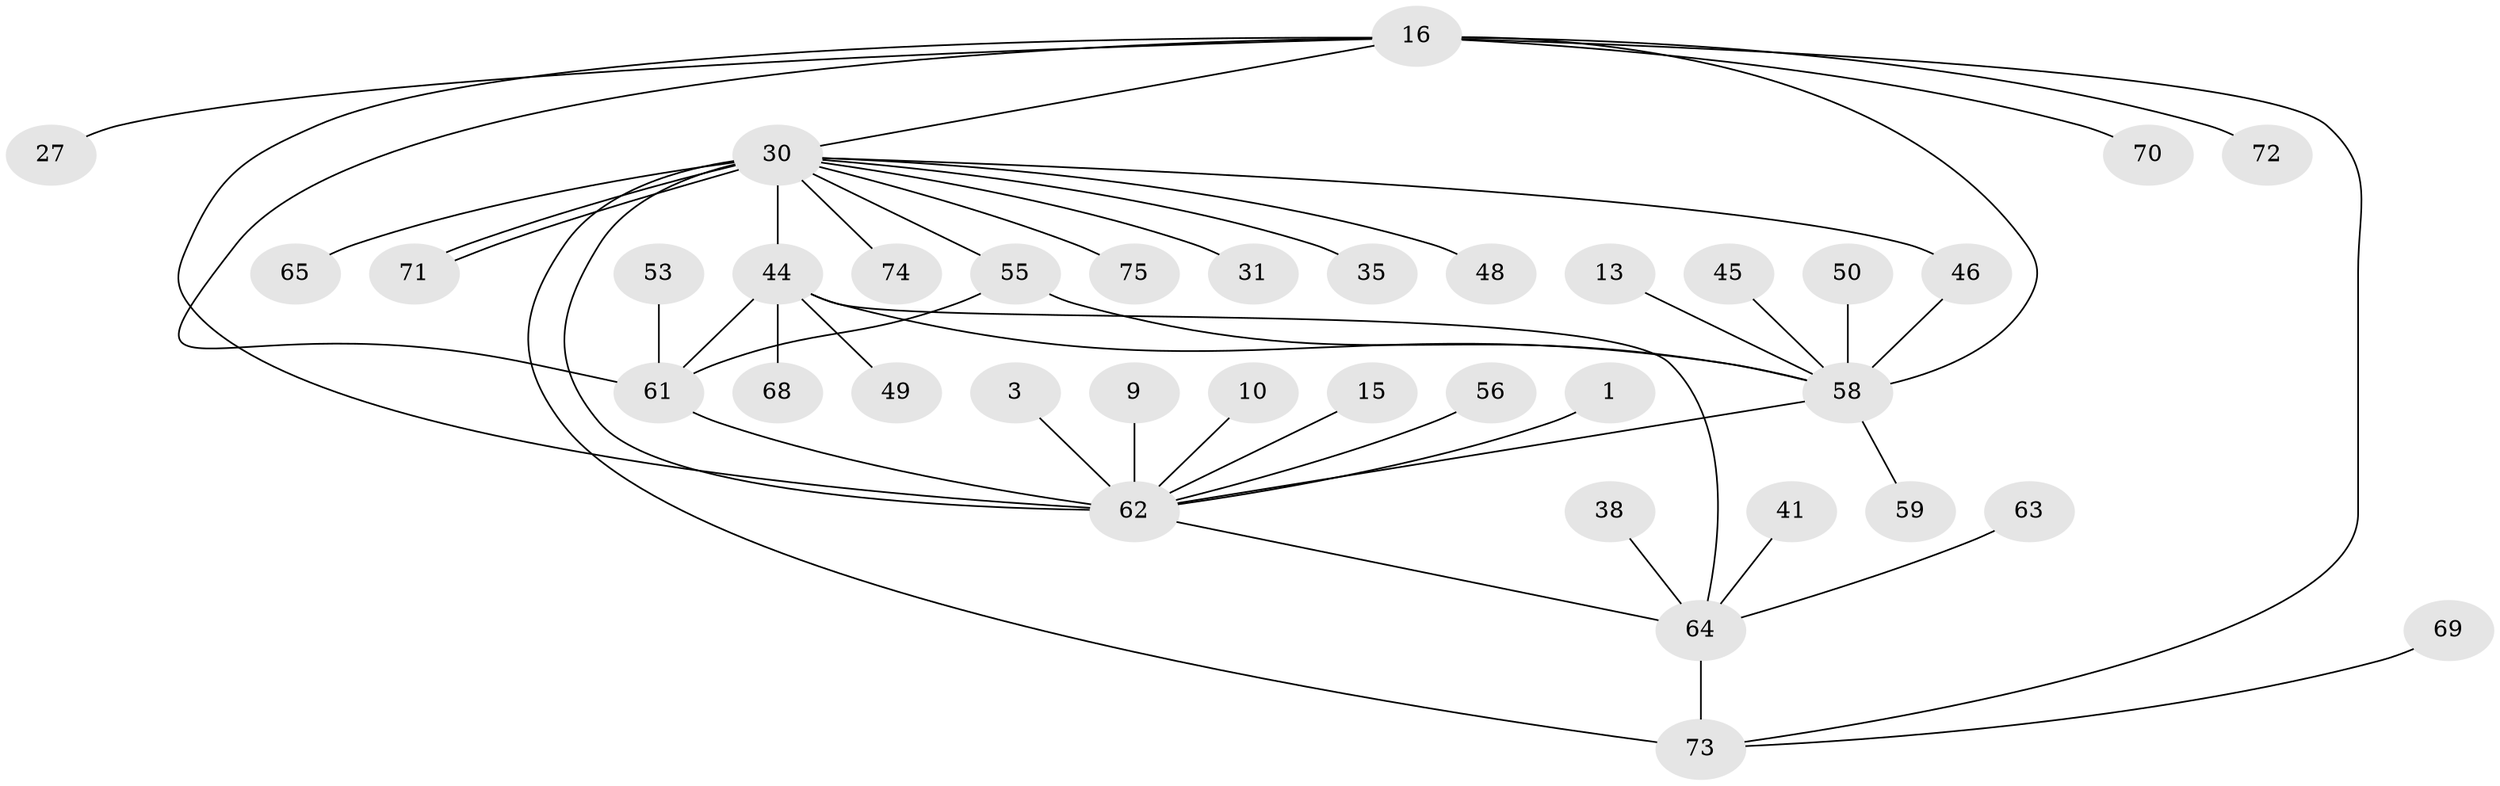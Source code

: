 // original degree distribution, {1: 0.44, 14: 0.013333333333333334, 10: 0.04, 4: 0.04, 7: 0.02666666666666667, 3: 0.06666666666666667, 2: 0.28, 12: 0.013333333333333334, 6: 0.02666666666666667, 5: 0.05333333333333334}
// Generated by graph-tools (version 1.1) at 2025/47/03/09/25 04:47:18]
// undirected, 37 vertices, 48 edges
graph export_dot {
graph [start="1"]
  node [color=gray90,style=filled];
  1;
  3;
  9;
  10;
  13;
  15;
  16 [super="+11"];
  27;
  30 [super="+24+19+23+29"];
  31;
  35;
  38;
  41;
  44 [super="+17+42+21"];
  45;
  46;
  48;
  49;
  50 [super="+40"];
  53;
  55 [super="+54"];
  56 [super="+32"];
  58 [super="+43+52+37"];
  59 [super="+51"];
  61 [super="+7+36"];
  62 [super="+39+2"];
  63;
  64 [super="+4+8+5"];
  65;
  68;
  69;
  70 [super="+33"];
  71;
  72;
  73 [super="+18+22+60+66+67"];
  74;
  75;
  1 -- 62;
  3 -- 62;
  9 -- 62;
  10 -- 62;
  13 -- 58;
  15 -- 62;
  16 -- 61 [weight=4];
  16 -- 73;
  16 -- 72;
  16 -- 27;
  16 -- 62;
  16 -- 70;
  16 -- 58 [weight=4];
  16 -- 30;
  30 -- 71;
  30 -- 71;
  30 -- 65;
  30 -- 35;
  30 -- 73;
  30 -- 74;
  30 -- 75;
  30 -- 46;
  30 -- 48;
  30 -- 62 [weight=4];
  30 -- 31;
  30 -- 44;
  30 -- 55;
  38 -- 64;
  41 -- 64;
  44 -- 64 [weight=2];
  44 -- 61 [weight=2];
  44 -- 49;
  44 -- 68;
  44 -- 58;
  45 -- 58;
  46 -- 58;
  50 -- 58;
  53 -- 61;
  55 -- 58;
  55 -- 61;
  56 -- 62;
  58 -- 62 [weight=2];
  58 -- 59;
  61 -- 62;
  62 -- 64;
  63 -- 64;
  64 -- 73 [weight=2];
  69 -- 73;
}
